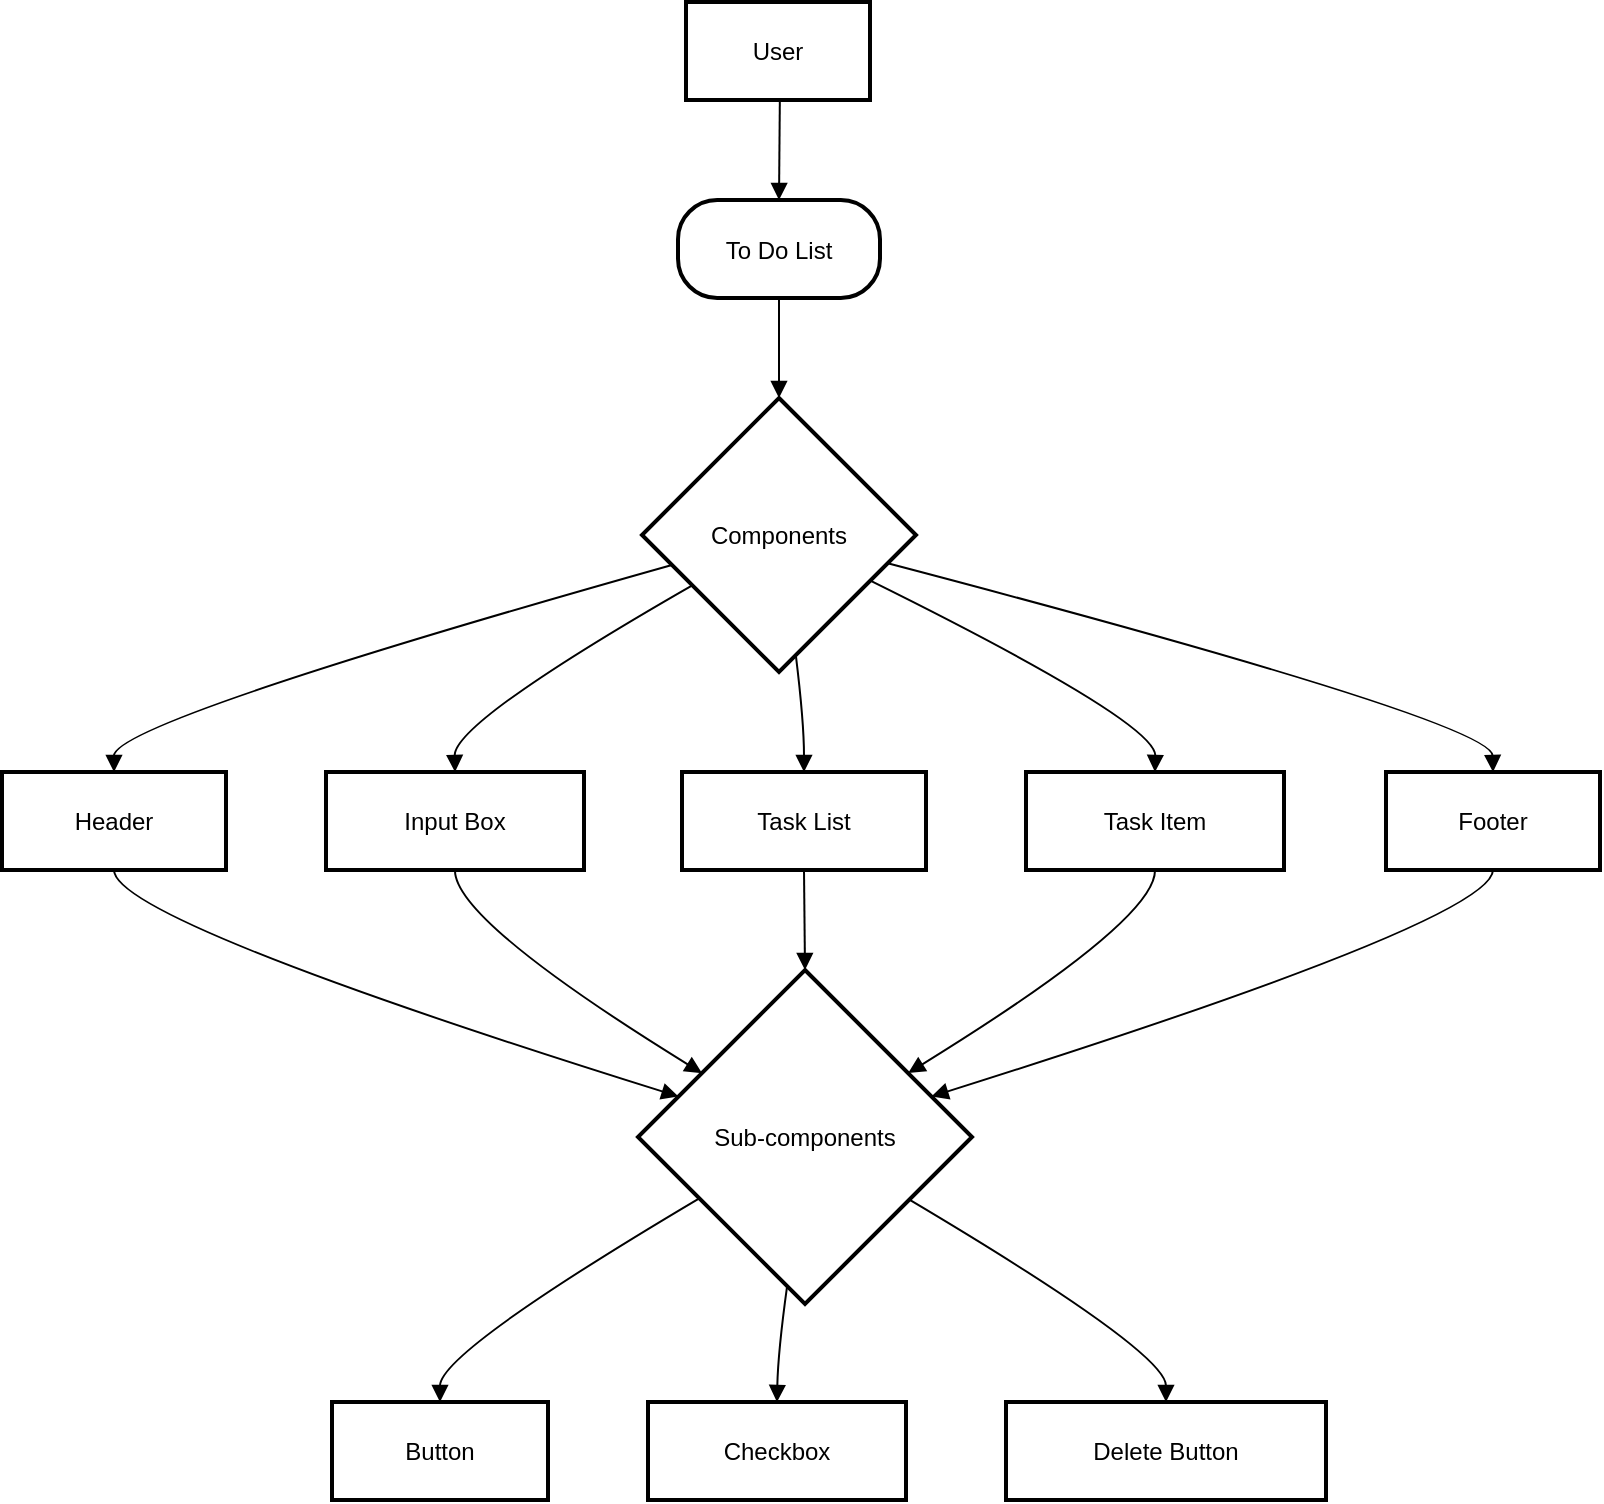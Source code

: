 <mxfile version="24.9.3">
  <diagram name="Page-1" id="WoYc120ieE8eHUfXY5VN">
    <mxGraphModel dx="1025" dy="539" grid="1" gridSize="10" guides="1" tooltips="1" connect="1" arrows="1" fold="1" page="1" pageScale="1" pageWidth="850" pageHeight="1100" math="0" shadow="0">
      <root>
        <mxCell id="0" />
        <mxCell id="1" parent="0" />
        <mxCell id="2" value="User" style="whiteSpace=wrap;strokeWidth=2;" parent="1" vertex="1">
          <mxGeometry x="350" y="8" width="92" height="49" as="geometry" />
        </mxCell>
        <mxCell id="3" value="To Do List" style="rounded=1;arcSize=40;strokeWidth=2" parent="1" vertex="1">
          <mxGeometry x="346" y="107" width="101" height="49" as="geometry" />
        </mxCell>
        <mxCell id="4" value="Components" style="rhombus;strokeWidth=2;whiteSpace=wrap;" parent="1" vertex="1">
          <mxGeometry x="328" y="206" width="137" height="137" as="geometry" />
        </mxCell>
        <mxCell id="5" value="Header" style="whiteSpace=wrap;strokeWidth=2;" parent="1" vertex="1">
          <mxGeometry x="8" y="393" width="112" height="49" as="geometry" />
        </mxCell>
        <mxCell id="6" value="Input Box" style="whiteSpace=wrap;strokeWidth=2;" parent="1" vertex="1">
          <mxGeometry x="170" y="393" width="129" height="49" as="geometry" />
        </mxCell>
        <mxCell id="7" value="Task List" style="whiteSpace=wrap;strokeWidth=2;" parent="1" vertex="1">
          <mxGeometry x="348" y="393" width="122" height="49" as="geometry" />
        </mxCell>
        <mxCell id="8" value="Task Item" style="whiteSpace=wrap;strokeWidth=2;" parent="1" vertex="1">
          <mxGeometry x="520" y="393" width="129" height="49" as="geometry" />
        </mxCell>
        <mxCell id="9" value="Footer" style="whiteSpace=wrap;strokeWidth=2;" parent="1" vertex="1">
          <mxGeometry x="700" y="393" width="107" height="49" as="geometry" />
        </mxCell>
        <mxCell id="10" value="Sub-components" style="rhombus;strokeWidth=2;whiteSpace=wrap;" parent="1" vertex="1">
          <mxGeometry x="326" y="492" width="167" height="167" as="geometry" />
        </mxCell>
        <mxCell id="11" value="Button" style="whiteSpace=wrap;strokeWidth=2;" parent="1" vertex="1">
          <mxGeometry x="173" y="708" width="108" height="49" as="geometry" />
        </mxCell>
        <mxCell id="12" value="Checkbox" style="whiteSpace=wrap;strokeWidth=2;" parent="1" vertex="1">
          <mxGeometry x="331" y="708" width="129" height="49" as="geometry" />
        </mxCell>
        <mxCell id="13" value="Delete Button" style="whiteSpace=wrap;strokeWidth=2;" parent="1" vertex="1">
          <mxGeometry x="510" y="708" width="160" height="49" as="geometry" />
        </mxCell>
        <mxCell id="14" value="" style="curved=1;startArrow=none;endArrow=block;exitX=0.51;exitY=1;entryX=0.5;entryY=0;" parent="1" source="2" target="3" edge="1">
          <mxGeometry relative="1" as="geometry">
            <Array as="points" />
          </mxGeometry>
        </mxCell>
        <mxCell id="15" value="" style="curved=1;startArrow=none;endArrow=block;exitX=0.5;exitY=1;entryX=0.5;entryY=0;" parent="1" source="3" target="4" edge="1">
          <mxGeometry relative="1" as="geometry">
            <Array as="points" />
          </mxGeometry>
        </mxCell>
        <mxCell id="16" value="" style="curved=1;startArrow=none;endArrow=block;exitX=0;exitY=0.64;entryX=0.5;entryY=0;" parent="1" source="4" target="5" edge="1">
          <mxGeometry relative="1" as="geometry">
            <Array as="points">
              <mxPoint x="64" y="368" />
            </Array>
          </mxGeometry>
        </mxCell>
        <mxCell id="17" value="" style="curved=1;startArrow=none;endArrow=block;exitX=0;exitY=0.79;entryX=0.5;entryY=0;" parent="1" source="4" target="6" edge="1">
          <mxGeometry relative="1" as="geometry">
            <Array as="points">
              <mxPoint x="234" y="368" />
            </Array>
          </mxGeometry>
        </mxCell>
        <mxCell id="18" value="" style="curved=1;startArrow=none;endArrow=block;exitX=0.57;exitY=1;entryX=0.5;entryY=0;" parent="1" source="4" target="7" edge="1">
          <mxGeometry relative="1" as="geometry">
            <Array as="points">
              <mxPoint x="409" y="368" />
            </Array>
          </mxGeometry>
        </mxCell>
        <mxCell id="19" value="" style="curved=1;startArrow=none;endArrow=block;exitX=1;exitY=0.75;entryX=0.5;entryY=0;" parent="1" source="4" target="8" edge="1">
          <mxGeometry relative="1" as="geometry">
            <Array as="points">
              <mxPoint x="585" y="368" />
            </Array>
          </mxGeometry>
        </mxCell>
        <mxCell id="20" value="" style="curved=1;startArrow=none;endArrow=block;exitX=1;exitY=0.63;entryX=0.5;entryY=0;" parent="1" source="4" target="9" edge="1">
          <mxGeometry relative="1" as="geometry">
            <Array as="points">
              <mxPoint x="753" y="368" />
            </Array>
          </mxGeometry>
        </mxCell>
        <mxCell id="21" value="" style="curved=1;startArrow=none;endArrow=block;exitX=0.5;exitY=0.99;entryX=0;entryY=0.34;" parent="1" source="5" target="10" edge="1">
          <mxGeometry relative="1" as="geometry">
            <Array as="points">
              <mxPoint x="64" y="467" />
            </Array>
          </mxGeometry>
        </mxCell>
        <mxCell id="22" value="" style="curved=1;startArrow=none;endArrow=block;exitX=0.5;exitY=0.99;entryX=0;entryY=0.19;" parent="1" source="6" target="10" edge="1">
          <mxGeometry relative="1" as="geometry">
            <Array as="points">
              <mxPoint x="234" y="467" />
            </Array>
          </mxGeometry>
        </mxCell>
        <mxCell id="23" value="" style="curved=1;startArrow=none;endArrow=block;exitX=0.5;exitY=0.99;entryX=0.5;entryY=0;" parent="1" source="7" target="10" edge="1">
          <mxGeometry relative="1" as="geometry">
            <Array as="points" />
          </mxGeometry>
        </mxCell>
        <mxCell id="24" value="" style="curved=1;startArrow=none;endArrow=block;exitX=0.5;exitY=0.99;entryX=1;entryY=0.19;" parent="1" source="8" target="10" edge="1">
          <mxGeometry relative="1" as="geometry">
            <Array as="points">
              <mxPoint x="585" y="467" />
            </Array>
          </mxGeometry>
        </mxCell>
        <mxCell id="25" value="" style="curved=1;startArrow=none;endArrow=block;exitX=0.5;exitY=0.99;entryX=1;entryY=0.34;" parent="1" source="9" target="10" edge="1">
          <mxGeometry relative="1" as="geometry">
            <Array as="points">
              <mxPoint x="753" y="467" />
            </Array>
          </mxGeometry>
        </mxCell>
        <mxCell id="26" value="" style="curved=1;startArrow=none;endArrow=block;exitX=0;exitY=0.79;entryX=0.5;entryY=0.01;" parent="1" source="10" target="11" edge="1">
          <mxGeometry relative="1" as="geometry">
            <Array as="points">
              <mxPoint x="227" y="683" />
            </Array>
          </mxGeometry>
        </mxCell>
        <mxCell id="27" value="" style="curved=1;startArrow=none;endArrow=block;exitX=0.44;exitY=1;entryX=0.5;entryY=0.01;" parent="1" source="10" target="12" edge="1">
          <mxGeometry relative="1" as="geometry">
            <Array as="points">
              <mxPoint x="396" y="683" />
            </Array>
          </mxGeometry>
        </mxCell>
        <mxCell id="28" value="" style="curved=1;startArrow=none;endArrow=block;exitX=1;exitY=0.8;entryX=0.5;entryY=0.01;" parent="1" source="10" target="13" edge="1">
          <mxGeometry relative="1" as="geometry">
            <Array as="points">
              <mxPoint x="590" y="683" />
            </Array>
          </mxGeometry>
        </mxCell>
      </root>
    </mxGraphModel>
  </diagram>
</mxfile>
